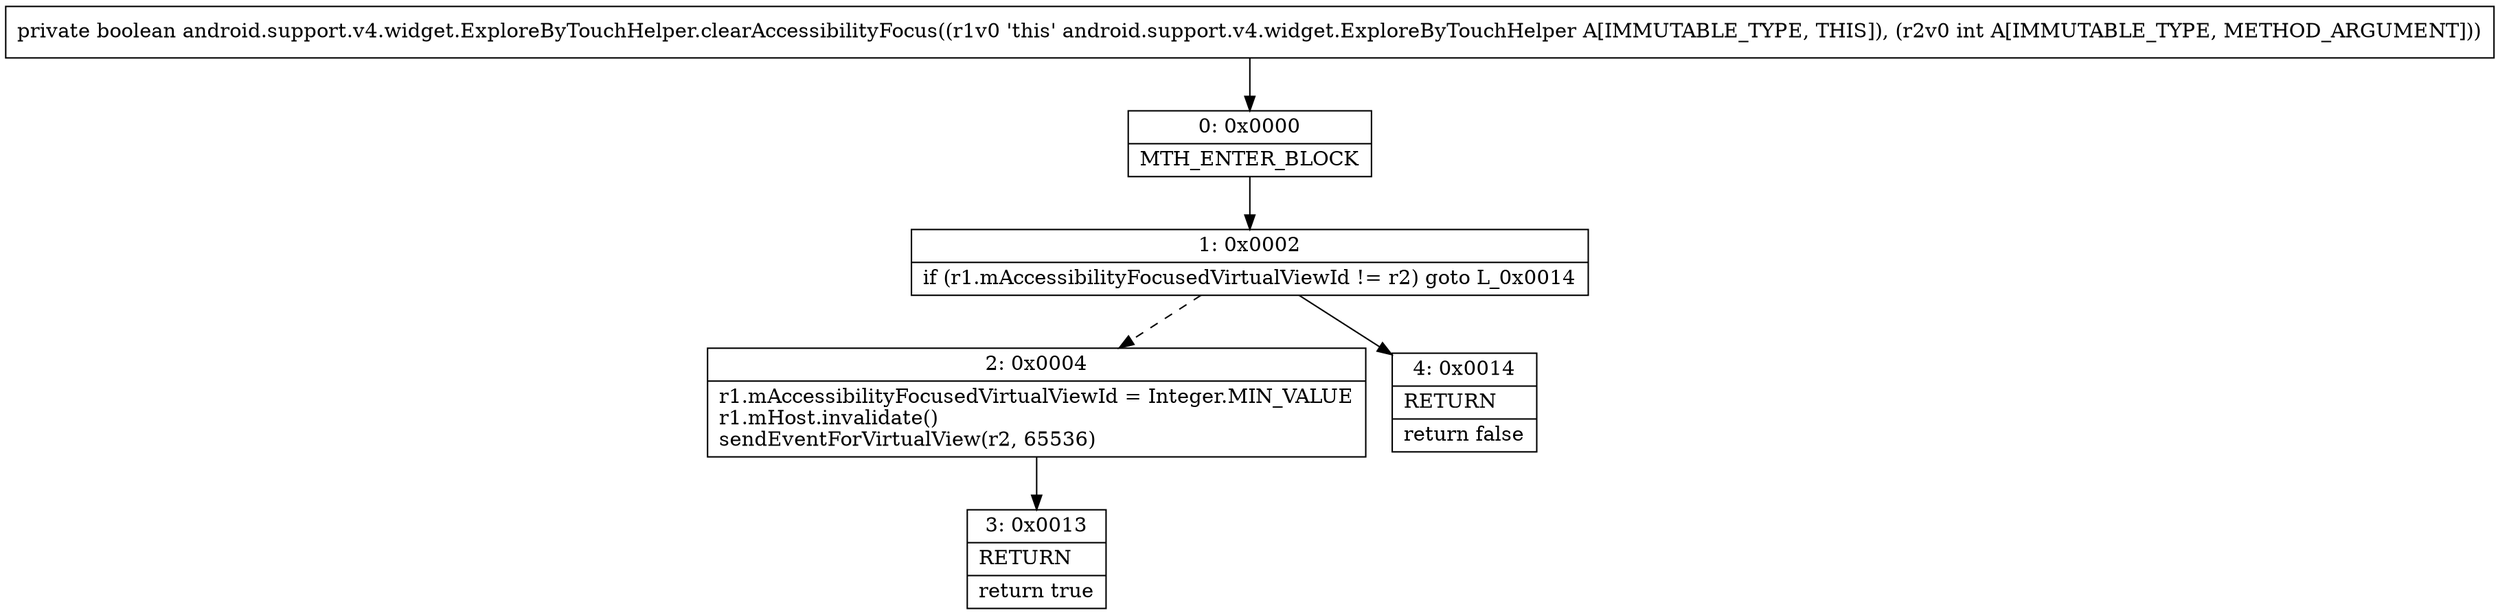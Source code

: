 digraph "CFG forandroid.support.v4.widget.ExploreByTouchHelper.clearAccessibilityFocus(I)Z" {
Node_0 [shape=record,label="{0\:\ 0x0000|MTH_ENTER_BLOCK\l}"];
Node_1 [shape=record,label="{1\:\ 0x0002|if (r1.mAccessibilityFocusedVirtualViewId != r2) goto L_0x0014\l}"];
Node_2 [shape=record,label="{2\:\ 0x0004|r1.mAccessibilityFocusedVirtualViewId = Integer.MIN_VALUE\lr1.mHost.invalidate()\lsendEventForVirtualView(r2, 65536)\l}"];
Node_3 [shape=record,label="{3\:\ 0x0013|RETURN\l|return true\l}"];
Node_4 [shape=record,label="{4\:\ 0x0014|RETURN\l|return false\l}"];
MethodNode[shape=record,label="{private boolean android.support.v4.widget.ExploreByTouchHelper.clearAccessibilityFocus((r1v0 'this' android.support.v4.widget.ExploreByTouchHelper A[IMMUTABLE_TYPE, THIS]), (r2v0 int A[IMMUTABLE_TYPE, METHOD_ARGUMENT])) }"];
MethodNode -> Node_0;
Node_0 -> Node_1;
Node_1 -> Node_2[style=dashed];
Node_1 -> Node_4;
Node_2 -> Node_3;
}

